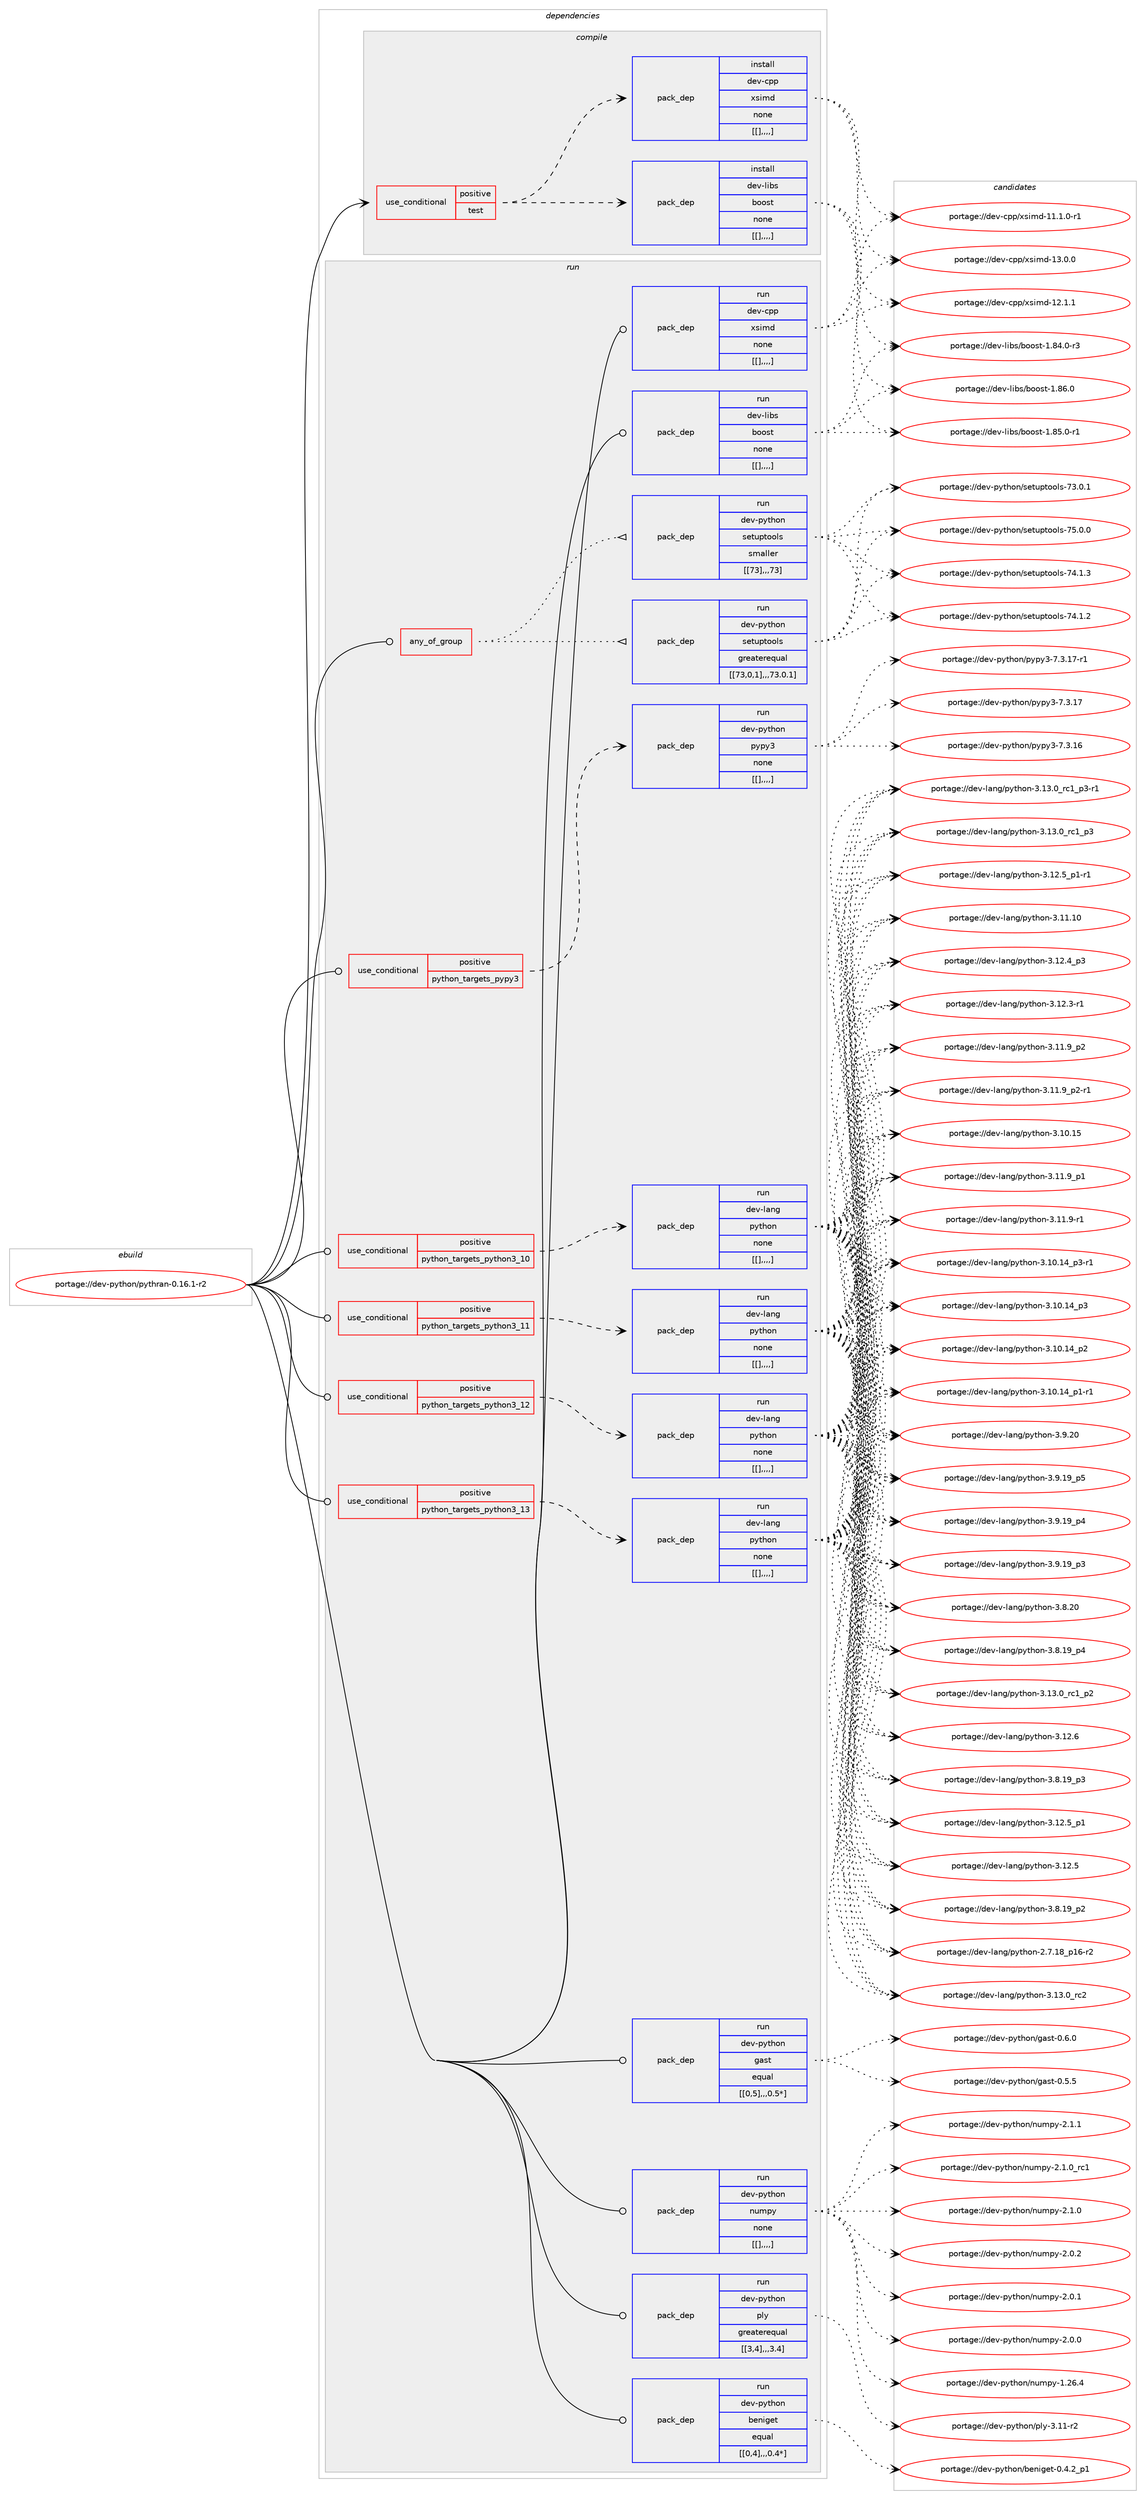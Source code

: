 digraph prolog {

# *************
# Graph options
# *************

newrank=true;
concentrate=true;
compound=true;
graph [rankdir=LR,fontname=Helvetica,fontsize=10,ranksep=1.5];#, ranksep=2.5, nodesep=0.2];
edge  [arrowhead=vee];
node  [fontname=Helvetica,fontsize=10];

# **********
# The ebuild
# **********

subgraph cluster_leftcol {
color=gray;
label=<<i>ebuild</i>>;
id [label="portage://dev-python/pythran-0.16.1-r2", color=red, width=4, href="../dev-python/pythran-0.16.1-r2.svg"];
}

# ****************
# The dependencies
# ****************

subgraph cluster_midcol {
color=gray;
label=<<i>dependencies</i>>;
subgraph cluster_compile {
fillcolor="#eeeeee";
style=filled;
label=<<i>compile</i>>;
subgraph cond39399 {
dependency162452 [label=<<TABLE BORDER="0" CELLBORDER="1" CELLSPACING="0" CELLPADDING="4"><TR><TD ROWSPAN="3" CELLPADDING="10">use_conditional</TD></TR><TR><TD>positive</TD></TR><TR><TD>test</TD></TR></TABLE>>, shape=none, color=red];
subgraph pack121795 {
dependency162453 [label=<<TABLE BORDER="0" CELLBORDER="1" CELLSPACING="0" CELLPADDING="4" WIDTH="220"><TR><TD ROWSPAN="6" CELLPADDING="30">pack_dep</TD></TR><TR><TD WIDTH="110">install</TD></TR><TR><TD>dev-libs</TD></TR><TR><TD>boost</TD></TR><TR><TD>none</TD></TR><TR><TD>[[],,,,]</TD></TR></TABLE>>, shape=none, color=blue];
}
dependency162452:e -> dependency162453:w [weight=20,style="dashed",arrowhead="vee"];
subgraph pack121796 {
dependency162454 [label=<<TABLE BORDER="0" CELLBORDER="1" CELLSPACING="0" CELLPADDING="4" WIDTH="220"><TR><TD ROWSPAN="6" CELLPADDING="30">pack_dep</TD></TR><TR><TD WIDTH="110">install</TD></TR><TR><TD>dev-cpp</TD></TR><TR><TD>xsimd</TD></TR><TR><TD>none</TD></TR><TR><TD>[[],,,,]</TD></TR></TABLE>>, shape=none, color=blue];
}
dependency162452:e -> dependency162454:w [weight=20,style="dashed",arrowhead="vee"];
}
id:e -> dependency162452:w [weight=20,style="solid",arrowhead="vee"];
}
subgraph cluster_compileandrun {
fillcolor="#eeeeee";
style=filled;
label=<<i>compile and run</i>>;
}
subgraph cluster_run {
fillcolor="#eeeeee";
style=filled;
label=<<i>run</i>>;
subgraph any1108 {
dependency162455 [label=<<TABLE BORDER="0" CELLBORDER="1" CELLSPACING="0" CELLPADDING="4"><TR><TD CELLPADDING="10">any_of_group</TD></TR></TABLE>>, shape=none, color=red];subgraph pack121797 {
dependency162456 [label=<<TABLE BORDER="0" CELLBORDER="1" CELLSPACING="0" CELLPADDING="4" WIDTH="220"><TR><TD ROWSPAN="6" CELLPADDING="30">pack_dep</TD></TR><TR><TD WIDTH="110">run</TD></TR><TR><TD>dev-python</TD></TR><TR><TD>setuptools</TD></TR><TR><TD>smaller</TD></TR><TR><TD>[[73],,,73]</TD></TR></TABLE>>, shape=none, color=blue];
}
dependency162455:e -> dependency162456:w [weight=20,style="dotted",arrowhead="oinv"];
subgraph pack121798 {
dependency162457 [label=<<TABLE BORDER="0" CELLBORDER="1" CELLSPACING="0" CELLPADDING="4" WIDTH="220"><TR><TD ROWSPAN="6" CELLPADDING="30">pack_dep</TD></TR><TR><TD WIDTH="110">run</TD></TR><TR><TD>dev-python</TD></TR><TR><TD>setuptools</TD></TR><TR><TD>greaterequal</TD></TR><TR><TD>[[73,0,1],,,73.0.1]</TD></TR></TABLE>>, shape=none, color=blue];
}
dependency162455:e -> dependency162457:w [weight=20,style="dotted",arrowhead="oinv"];
}
id:e -> dependency162455:w [weight=20,style="solid",arrowhead="odot"];
subgraph cond39400 {
dependency162458 [label=<<TABLE BORDER="0" CELLBORDER="1" CELLSPACING="0" CELLPADDING="4"><TR><TD ROWSPAN="3" CELLPADDING="10">use_conditional</TD></TR><TR><TD>positive</TD></TR><TR><TD>python_targets_pypy3</TD></TR></TABLE>>, shape=none, color=red];
subgraph pack121799 {
dependency162459 [label=<<TABLE BORDER="0" CELLBORDER="1" CELLSPACING="0" CELLPADDING="4" WIDTH="220"><TR><TD ROWSPAN="6" CELLPADDING="30">pack_dep</TD></TR><TR><TD WIDTH="110">run</TD></TR><TR><TD>dev-python</TD></TR><TR><TD>pypy3</TD></TR><TR><TD>none</TD></TR><TR><TD>[[],,,,]</TD></TR></TABLE>>, shape=none, color=blue];
}
dependency162458:e -> dependency162459:w [weight=20,style="dashed",arrowhead="vee"];
}
id:e -> dependency162458:w [weight=20,style="solid",arrowhead="odot"];
subgraph cond39401 {
dependency162460 [label=<<TABLE BORDER="0" CELLBORDER="1" CELLSPACING="0" CELLPADDING="4"><TR><TD ROWSPAN="3" CELLPADDING="10">use_conditional</TD></TR><TR><TD>positive</TD></TR><TR><TD>python_targets_python3_10</TD></TR></TABLE>>, shape=none, color=red];
subgraph pack121800 {
dependency162461 [label=<<TABLE BORDER="0" CELLBORDER="1" CELLSPACING="0" CELLPADDING="4" WIDTH="220"><TR><TD ROWSPAN="6" CELLPADDING="30">pack_dep</TD></TR><TR><TD WIDTH="110">run</TD></TR><TR><TD>dev-lang</TD></TR><TR><TD>python</TD></TR><TR><TD>none</TD></TR><TR><TD>[[],,,,]</TD></TR></TABLE>>, shape=none, color=blue];
}
dependency162460:e -> dependency162461:w [weight=20,style="dashed",arrowhead="vee"];
}
id:e -> dependency162460:w [weight=20,style="solid",arrowhead="odot"];
subgraph cond39402 {
dependency162462 [label=<<TABLE BORDER="0" CELLBORDER="1" CELLSPACING="0" CELLPADDING="4"><TR><TD ROWSPAN="3" CELLPADDING="10">use_conditional</TD></TR><TR><TD>positive</TD></TR><TR><TD>python_targets_python3_11</TD></TR></TABLE>>, shape=none, color=red];
subgraph pack121801 {
dependency162463 [label=<<TABLE BORDER="0" CELLBORDER="1" CELLSPACING="0" CELLPADDING="4" WIDTH="220"><TR><TD ROWSPAN="6" CELLPADDING="30">pack_dep</TD></TR><TR><TD WIDTH="110">run</TD></TR><TR><TD>dev-lang</TD></TR><TR><TD>python</TD></TR><TR><TD>none</TD></TR><TR><TD>[[],,,,]</TD></TR></TABLE>>, shape=none, color=blue];
}
dependency162462:e -> dependency162463:w [weight=20,style="dashed",arrowhead="vee"];
}
id:e -> dependency162462:w [weight=20,style="solid",arrowhead="odot"];
subgraph cond39403 {
dependency162464 [label=<<TABLE BORDER="0" CELLBORDER="1" CELLSPACING="0" CELLPADDING="4"><TR><TD ROWSPAN="3" CELLPADDING="10">use_conditional</TD></TR><TR><TD>positive</TD></TR><TR><TD>python_targets_python3_12</TD></TR></TABLE>>, shape=none, color=red];
subgraph pack121802 {
dependency162465 [label=<<TABLE BORDER="0" CELLBORDER="1" CELLSPACING="0" CELLPADDING="4" WIDTH="220"><TR><TD ROWSPAN="6" CELLPADDING="30">pack_dep</TD></TR><TR><TD WIDTH="110">run</TD></TR><TR><TD>dev-lang</TD></TR><TR><TD>python</TD></TR><TR><TD>none</TD></TR><TR><TD>[[],,,,]</TD></TR></TABLE>>, shape=none, color=blue];
}
dependency162464:e -> dependency162465:w [weight=20,style="dashed",arrowhead="vee"];
}
id:e -> dependency162464:w [weight=20,style="solid",arrowhead="odot"];
subgraph cond39404 {
dependency162466 [label=<<TABLE BORDER="0" CELLBORDER="1" CELLSPACING="0" CELLPADDING="4"><TR><TD ROWSPAN="3" CELLPADDING="10">use_conditional</TD></TR><TR><TD>positive</TD></TR><TR><TD>python_targets_python3_13</TD></TR></TABLE>>, shape=none, color=red];
subgraph pack121803 {
dependency162467 [label=<<TABLE BORDER="0" CELLBORDER="1" CELLSPACING="0" CELLPADDING="4" WIDTH="220"><TR><TD ROWSPAN="6" CELLPADDING="30">pack_dep</TD></TR><TR><TD WIDTH="110">run</TD></TR><TR><TD>dev-lang</TD></TR><TR><TD>python</TD></TR><TR><TD>none</TD></TR><TR><TD>[[],,,,]</TD></TR></TABLE>>, shape=none, color=blue];
}
dependency162466:e -> dependency162467:w [weight=20,style="dashed",arrowhead="vee"];
}
id:e -> dependency162466:w [weight=20,style="solid",arrowhead="odot"];
subgraph pack121804 {
dependency162468 [label=<<TABLE BORDER="0" CELLBORDER="1" CELLSPACING="0" CELLPADDING="4" WIDTH="220"><TR><TD ROWSPAN="6" CELLPADDING="30">pack_dep</TD></TR><TR><TD WIDTH="110">run</TD></TR><TR><TD>dev-cpp</TD></TR><TR><TD>xsimd</TD></TR><TR><TD>none</TD></TR><TR><TD>[[],,,,]</TD></TR></TABLE>>, shape=none, color=blue];
}
id:e -> dependency162468:w [weight=20,style="solid",arrowhead="odot"];
subgraph pack121805 {
dependency162469 [label=<<TABLE BORDER="0" CELLBORDER="1" CELLSPACING="0" CELLPADDING="4" WIDTH="220"><TR><TD ROWSPAN="6" CELLPADDING="30">pack_dep</TD></TR><TR><TD WIDTH="110">run</TD></TR><TR><TD>dev-libs</TD></TR><TR><TD>boost</TD></TR><TR><TD>none</TD></TR><TR><TD>[[],,,,]</TD></TR></TABLE>>, shape=none, color=blue];
}
id:e -> dependency162469:w [weight=20,style="solid",arrowhead="odot"];
subgraph pack121806 {
dependency162470 [label=<<TABLE BORDER="0" CELLBORDER="1" CELLSPACING="0" CELLPADDING="4" WIDTH="220"><TR><TD ROWSPAN="6" CELLPADDING="30">pack_dep</TD></TR><TR><TD WIDTH="110">run</TD></TR><TR><TD>dev-python</TD></TR><TR><TD>beniget</TD></TR><TR><TD>equal</TD></TR><TR><TD>[[0,4],,,0.4*]</TD></TR></TABLE>>, shape=none, color=blue];
}
id:e -> dependency162470:w [weight=20,style="solid",arrowhead="odot"];
subgraph pack121807 {
dependency162471 [label=<<TABLE BORDER="0" CELLBORDER="1" CELLSPACING="0" CELLPADDING="4" WIDTH="220"><TR><TD ROWSPAN="6" CELLPADDING="30">pack_dep</TD></TR><TR><TD WIDTH="110">run</TD></TR><TR><TD>dev-python</TD></TR><TR><TD>gast</TD></TR><TR><TD>equal</TD></TR><TR><TD>[[0,5],,,0.5*]</TD></TR></TABLE>>, shape=none, color=blue];
}
id:e -> dependency162471:w [weight=20,style="solid",arrowhead="odot"];
subgraph pack121808 {
dependency162472 [label=<<TABLE BORDER="0" CELLBORDER="1" CELLSPACING="0" CELLPADDING="4" WIDTH="220"><TR><TD ROWSPAN="6" CELLPADDING="30">pack_dep</TD></TR><TR><TD WIDTH="110">run</TD></TR><TR><TD>dev-python</TD></TR><TR><TD>numpy</TD></TR><TR><TD>none</TD></TR><TR><TD>[[],,,,]</TD></TR></TABLE>>, shape=none, color=blue];
}
id:e -> dependency162472:w [weight=20,style="solid",arrowhead="odot"];
subgraph pack121809 {
dependency162473 [label=<<TABLE BORDER="0" CELLBORDER="1" CELLSPACING="0" CELLPADDING="4" WIDTH="220"><TR><TD ROWSPAN="6" CELLPADDING="30">pack_dep</TD></TR><TR><TD WIDTH="110">run</TD></TR><TR><TD>dev-python</TD></TR><TR><TD>ply</TD></TR><TR><TD>greaterequal</TD></TR><TR><TD>[[3,4],,,3.4]</TD></TR></TABLE>>, shape=none, color=blue];
}
id:e -> dependency162473:w [weight=20,style="solid",arrowhead="odot"];
}
}

# **************
# The candidates
# **************

subgraph cluster_choices {
rank=same;
color=gray;
label=<<i>candidates</i>>;

subgraph choice121795 {
color=black;
nodesep=1;
choice1001011184510810598115479811111111511645494656544648 [label="portage://dev-libs/boost-1.86.0", color=red, width=4,href="../dev-libs/boost-1.86.0.svg"];
choice10010111845108105981154798111111115116454946565346484511449 [label="portage://dev-libs/boost-1.85.0-r1", color=red, width=4,href="../dev-libs/boost-1.85.0-r1.svg"];
choice10010111845108105981154798111111115116454946565246484511451 [label="portage://dev-libs/boost-1.84.0-r3", color=red, width=4,href="../dev-libs/boost-1.84.0-r3.svg"];
dependency162453:e -> choice1001011184510810598115479811111111511645494656544648:w [style=dotted,weight="100"];
dependency162453:e -> choice10010111845108105981154798111111115116454946565346484511449:w [style=dotted,weight="100"];
dependency162453:e -> choice10010111845108105981154798111111115116454946565246484511451:w [style=dotted,weight="100"];
}
subgraph choice121796 {
color=black;
nodesep=1;
choice10010111845991121124712011510510910045495146484648 [label="portage://dev-cpp/xsimd-13.0.0", color=red, width=4,href="../dev-cpp/xsimd-13.0.0.svg"];
choice10010111845991121124712011510510910045495046494649 [label="portage://dev-cpp/xsimd-12.1.1", color=red, width=4,href="../dev-cpp/xsimd-12.1.1.svg"];
choice100101118459911211247120115105109100454949464946484511449 [label="portage://dev-cpp/xsimd-11.1.0-r1", color=red, width=4,href="../dev-cpp/xsimd-11.1.0-r1.svg"];
dependency162454:e -> choice10010111845991121124712011510510910045495146484648:w [style=dotted,weight="100"];
dependency162454:e -> choice10010111845991121124712011510510910045495046494649:w [style=dotted,weight="100"];
dependency162454:e -> choice100101118459911211247120115105109100454949464946484511449:w [style=dotted,weight="100"];
}
subgraph choice121797 {
color=black;
nodesep=1;
choice100101118451121211161041111104711510111611711211611111110811545555346484648 [label="portage://dev-python/setuptools-75.0.0", color=red, width=4,href="../dev-python/setuptools-75.0.0.svg"];
choice100101118451121211161041111104711510111611711211611111110811545555246494651 [label="portage://dev-python/setuptools-74.1.3", color=red, width=4,href="../dev-python/setuptools-74.1.3.svg"];
choice100101118451121211161041111104711510111611711211611111110811545555246494650 [label="portage://dev-python/setuptools-74.1.2", color=red, width=4,href="../dev-python/setuptools-74.1.2.svg"];
choice100101118451121211161041111104711510111611711211611111110811545555146484649 [label="portage://dev-python/setuptools-73.0.1", color=red, width=4,href="../dev-python/setuptools-73.0.1.svg"];
dependency162456:e -> choice100101118451121211161041111104711510111611711211611111110811545555346484648:w [style=dotted,weight="100"];
dependency162456:e -> choice100101118451121211161041111104711510111611711211611111110811545555246494651:w [style=dotted,weight="100"];
dependency162456:e -> choice100101118451121211161041111104711510111611711211611111110811545555246494650:w [style=dotted,weight="100"];
dependency162456:e -> choice100101118451121211161041111104711510111611711211611111110811545555146484649:w [style=dotted,weight="100"];
}
subgraph choice121798 {
color=black;
nodesep=1;
choice100101118451121211161041111104711510111611711211611111110811545555346484648 [label="portage://dev-python/setuptools-75.0.0", color=red, width=4,href="../dev-python/setuptools-75.0.0.svg"];
choice100101118451121211161041111104711510111611711211611111110811545555246494651 [label="portage://dev-python/setuptools-74.1.3", color=red, width=4,href="../dev-python/setuptools-74.1.3.svg"];
choice100101118451121211161041111104711510111611711211611111110811545555246494650 [label="portage://dev-python/setuptools-74.1.2", color=red, width=4,href="../dev-python/setuptools-74.1.2.svg"];
choice100101118451121211161041111104711510111611711211611111110811545555146484649 [label="portage://dev-python/setuptools-73.0.1", color=red, width=4,href="../dev-python/setuptools-73.0.1.svg"];
dependency162457:e -> choice100101118451121211161041111104711510111611711211611111110811545555346484648:w [style=dotted,weight="100"];
dependency162457:e -> choice100101118451121211161041111104711510111611711211611111110811545555246494651:w [style=dotted,weight="100"];
dependency162457:e -> choice100101118451121211161041111104711510111611711211611111110811545555246494650:w [style=dotted,weight="100"];
dependency162457:e -> choice100101118451121211161041111104711510111611711211611111110811545555146484649:w [style=dotted,weight="100"];
}
subgraph choice121799 {
color=black;
nodesep=1;
choice100101118451121211161041111104711212111212151455546514649554511449 [label="portage://dev-python/pypy3-7.3.17-r1", color=red, width=4,href="../dev-python/pypy3-7.3.17-r1.svg"];
choice10010111845112121116104111110471121211121215145554651464955 [label="portage://dev-python/pypy3-7.3.17", color=red, width=4,href="../dev-python/pypy3-7.3.17.svg"];
choice10010111845112121116104111110471121211121215145554651464954 [label="portage://dev-python/pypy3-7.3.16", color=red, width=4,href="../dev-python/pypy3-7.3.16.svg"];
dependency162459:e -> choice100101118451121211161041111104711212111212151455546514649554511449:w [style=dotted,weight="100"];
dependency162459:e -> choice10010111845112121116104111110471121211121215145554651464955:w [style=dotted,weight="100"];
dependency162459:e -> choice10010111845112121116104111110471121211121215145554651464954:w [style=dotted,weight="100"];
}
subgraph choice121800 {
color=black;
nodesep=1;
choice10010111845108971101034711212111610411111045514649514648951149950 [label="portage://dev-lang/python-3.13.0_rc2", color=red, width=4,href="../dev-lang/python-3.13.0_rc2.svg"];
choice1001011184510897110103471121211161041111104551464951464895114994995112514511449 [label="portage://dev-lang/python-3.13.0_rc1_p3-r1", color=red, width=4,href="../dev-lang/python-3.13.0_rc1_p3-r1.svg"];
choice100101118451089711010347112121116104111110455146495146489511499499511251 [label="portage://dev-lang/python-3.13.0_rc1_p3", color=red, width=4,href="../dev-lang/python-3.13.0_rc1_p3.svg"];
choice100101118451089711010347112121116104111110455146495146489511499499511250 [label="portage://dev-lang/python-3.13.0_rc1_p2", color=red, width=4,href="../dev-lang/python-3.13.0_rc1_p2.svg"];
choice10010111845108971101034711212111610411111045514649504654 [label="portage://dev-lang/python-3.12.6", color=red, width=4,href="../dev-lang/python-3.12.6.svg"];
choice1001011184510897110103471121211161041111104551464950465395112494511449 [label="portage://dev-lang/python-3.12.5_p1-r1", color=red, width=4,href="../dev-lang/python-3.12.5_p1-r1.svg"];
choice100101118451089711010347112121116104111110455146495046539511249 [label="portage://dev-lang/python-3.12.5_p1", color=red, width=4,href="../dev-lang/python-3.12.5_p1.svg"];
choice10010111845108971101034711212111610411111045514649504653 [label="portage://dev-lang/python-3.12.5", color=red, width=4,href="../dev-lang/python-3.12.5.svg"];
choice100101118451089711010347112121116104111110455146495046529511251 [label="portage://dev-lang/python-3.12.4_p3", color=red, width=4,href="../dev-lang/python-3.12.4_p3.svg"];
choice100101118451089711010347112121116104111110455146495046514511449 [label="portage://dev-lang/python-3.12.3-r1", color=red, width=4,href="../dev-lang/python-3.12.3-r1.svg"];
choice1001011184510897110103471121211161041111104551464949464948 [label="portage://dev-lang/python-3.11.10", color=red, width=4,href="../dev-lang/python-3.11.10.svg"];
choice1001011184510897110103471121211161041111104551464949465795112504511449 [label="portage://dev-lang/python-3.11.9_p2-r1", color=red, width=4,href="../dev-lang/python-3.11.9_p2-r1.svg"];
choice100101118451089711010347112121116104111110455146494946579511250 [label="portage://dev-lang/python-3.11.9_p2", color=red, width=4,href="../dev-lang/python-3.11.9_p2.svg"];
choice100101118451089711010347112121116104111110455146494946579511249 [label="portage://dev-lang/python-3.11.9_p1", color=red, width=4,href="../dev-lang/python-3.11.9_p1.svg"];
choice100101118451089711010347112121116104111110455146494946574511449 [label="portage://dev-lang/python-3.11.9-r1", color=red, width=4,href="../dev-lang/python-3.11.9-r1.svg"];
choice1001011184510897110103471121211161041111104551464948464953 [label="portage://dev-lang/python-3.10.15", color=red, width=4,href="../dev-lang/python-3.10.15.svg"];
choice100101118451089711010347112121116104111110455146494846495295112514511449 [label="portage://dev-lang/python-3.10.14_p3-r1", color=red, width=4,href="../dev-lang/python-3.10.14_p3-r1.svg"];
choice10010111845108971101034711212111610411111045514649484649529511251 [label="portage://dev-lang/python-3.10.14_p3", color=red, width=4,href="../dev-lang/python-3.10.14_p3.svg"];
choice10010111845108971101034711212111610411111045514649484649529511250 [label="portage://dev-lang/python-3.10.14_p2", color=red, width=4,href="../dev-lang/python-3.10.14_p2.svg"];
choice100101118451089711010347112121116104111110455146494846495295112494511449 [label="portage://dev-lang/python-3.10.14_p1-r1", color=red, width=4,href="../dev-lang/python-3.10.14_p1-r1.svg"];
choice10010111845108971101034711212111610411111045514657465048 [label="portage://dev-lang/python-3.9.20", color=red, width=4,href="../dev-lang/python-3.9.20.svg"];
choice100101118451089711010347112121116104111110455146574649579511253 [label="portage://dev-lang/python-3.9.19_p5", color=red, width=4,href="../dev-lang/python-3.9.19_p5.svg"];
choice100101118451089711010347112121116104111110455146574649579511252 [label="portage://dev-lang/python-3.9.19_p4", color=red, width=4,href="../dev-lang/python-3.9.19_p4.svg"];
choice100101118451089711010347112121116104111110455146574649579511251 [label="portage://dev-lang/python-3.9.19_p3", color=red, width=4,href="../dev-lang/python-3.9.19_p3.svg"];
choice10010111845108971101034711212111610411111045514656465048 [label="portage://dev-lang/python-3.8.20", color=red, width=4,href="../dev-lang/python-3.8.20.svg"];
choice100101118451089711010347112121116104111110455146564649579511252 [label="portage://dev-lang/python-3.8.19_p4", color=red, width=4,href="../dev-lang/python-3.8.19_p4.svg"];
choice100101118451089711010347112121116104111110455146564649579511251 [label="portage://dev-lang/python-3.8.19_p3", color=red, width=4,href="../dev-lang/python-3.8.19_p3.svg"];
choice100101118451089711010347112121116104111110455146564649579511250 [label="portage://dev-lang/python-3.8.19_p2", color=red, width=4,href="../dev-lang/python-3.8.19_p2.svg"];
choice100101118451089711010347112121116104111110455046554649569511249544511450 [label="portage://dev-lang/python-2.7.18_p16-r2", color=red, width=4,href="../dev-lang/python-2.7.18_p16-r2.svg"];
dependency162461:e -> choice10010111845108971101034711212111610411111045514649514648951149950:w [style=dotted,weight="100"];
dependency162461:e -> choice1001011184510897110103471121211161041111104551464951464895114994995112514511449:w [style=dotted,weight="100"];
dependency162461:e -> choice100101118451089711010347112121116104111110455146495146489511499499511251:w [style=dotted,weight="100"];
dependency162461:e -> choice100101118451089711010347112121116104111110455146495146489511499499511250:w [style=dotted,weight="100"];
dependency162461:e -> choice10010111845108971101034711212111610411111045514649504654:w [style=dotted,weight="100"];
dependency162461:e -> choice1001011184510897110103471121211161041111104551464950465395112494511449:w [style=dotted,weight="100"];
dependency162461:e -> choice100101118451089711010347112121116104111110455146495046539511249:w [style=dotted,weight="100"];
dependency162461:e -> choice10010111845108971101034711212111610411111045514649504653:w [style=dotted,weight="100"];
dependency162461:e -> choice100101118451089711010347112121116104111110455146495046529511251:w [style=dotted,weight="100"];
dependency162461:e -> choice100101118451089711010347112121116104111110455146495046514511449:w [style=dotted,weight="100"];
dependency162461:e -> choice1001011184510897110103471121211161041111104551464949464948:w [style=dotted,weight="100"];
dependency162461:e -> choice1001011184510897110103471121211161041111104551464949465795112504511449:w [style=dotted,weight="100"];
dependency162461:e -> choice100101118451089711010347112121116104111110455146494946579511250:w [style=dotted,weight="100"];
dependency162461:e -> choice100101118451089711010347112121116104111110455146494946579511249:w [style=dotted,weight="100"];
dependency162461:e -> choice100101118451089711010347112121116104111110455146494946574511449:w [style=dotted,weight="100"];
dependency162461:e -> choice1001011184510897110103471121211161041111104551464948464953:w [style=dotted,weight="100"];
dependency162461:e -> choice100101118451089711010347112121116104111110455146494846495295112514511449:w [style=dotted,weight="100"];
dependency162461:e -> choice10010111845108971101034711212111610411111045514649484649529511251:w [style=dotted,weight="100"];
dependency162461:e -> choice10010111845108971101034711212111610411111045514649484649529511250:w [style=dotted,weight="100"];
dependency162461:e -> choice100101118451089711010347112121116104111110455146494846495295112494511449:w [style=dotted,weight="100"];
dependency162461:e -> choice10010111845108971101034711212111610411111045514657465048:w [style=dotted,weight="100"];
dependency162461:e -> choice100101118451089711010347112121116104111110455146574649579511253:w [style=dotted,weight="100"];
dependency162461:e -> choice100101118451089711010347112121116104111110455146574649579511252:w [style=dotted,weight="100"];
dependency162461:e -> choice100101118451089711010347112121116104111110455146574649579511251:w [style=dotted,weight="100"];
dependency162461:e -> choice10010111845108971101034711212111610411111045514656465048:w [style=dotted,weight="100"];
dependency162461:e -> choice100101118451089711010347112121116104111110455146564649579511252:w [style=dotted,weight="100"];
dependency162461:e -> choice100101118451089711010347112121116104111110455146564649579511251:w [style=dotted,weight="100"];
dependency162461:e -> choice100101118451089711010347112121116104111110455146564649579511250:w [style=dotted,weight="100"];
dependency162461:e -> choice100101118451089711010347112121116104111110455046554649569511249544511450:w [style=dotted,weight="100"];
}
subgraph choice121801 {
color=black;
nodesep=1;
choice10010111845108971101034711212111610411111045514649514648951149950 [label="portage://dev-lang/python-3.13.0_rc2", color=red, width=4,href="../dev-lang/python-3.13.0_rc2.svg"];
choice1001011184510897110103471121211161041111104551464951464895114994995112514511449 [label="portage://dev-lang/python-3.13.0_rc1_p3-r1", color=red, width=4,href="../dev-lang/python-3.13.0_rc1_p3-r1.svg"];
choice100101118451089711010347112121116104111110455146495146489511499499511251 [label="portage://dev-lang/python-3.13.0_rc1_p3", color=red, width=4,href="../dev-lang/python-3.13.0_rc1_p3.svg"];
choice100101118451089711010347112121116104111110455146495146489511499499511250 [label="portage://dev-lang/python-3.13.0_rc1_p2", color=red, width=4,href="../dev-lang/python-3.13.0_rc1_p2.svg"];
choice10010111845108971101034711212111610411111045514649504654 [label="portage://dev-lang/python-3.12.6", color=red, width=4,href="../dev-lang/python-3.12.6.svg"];
choice1001011184510897110103471121211161041111104551464950465395112494511449 [label="portage://dev-lang/python-3.12.5_p1-r1", color=red, width=4,href="../dev-lang/python-3.12.5_p1-r1.svg"];
choice100101118451089711010347112121116104111110455146495046539511249 [label="portage://dev-lang/python-3.12.5_p1", color=red, width=4,href="../dev-lang/python-3.12.5_p1.svg"];
choice10010111845108971101034711212111610411111045514649504653 [label="portage://dev-lang/python-3.12.5", color=red, width=4,href="../dev-lang/python-3.12.5.svg"];
choice100101118451089711010347112121116104111110455146495046529511251 [label="portage://dev-lang/python-3.12.4_p3", color=red, width=4,href="../dev-lang/python-3.12.4_p3.svg"];
choice100101118451089711010347112121116104111110455146495046514511449 [label="portage://dev-lang/python-3.12.3-r1", color=red, width=4,href="../dev-lang/python-3.12.3-r1.svg"];
choice1001011184510897110103471121211161041111104551464949464948 [label="portage://dev-lang/python-3.11.10", color=red, width=4,href="../dev-lang/python-3.11.10.svg"];
choice1001011184510897110103471121211161041111104551464949465795112504511449 [label="portage://dev-lang/python-3.11.9_p2-r1", color=red, width=4,href="../dev-lang/python-3.11.9_p2-r1.svg"];
choice100101118451089711010347112121116104111110455146494946579511250 [label="portage://dev-lang/python-3.11.9_p2", color=red, width=4,href="../dev-lang/python-3.11.9_p2.svg"];
choice100101118451089711010347112121116104111110455146494946579511249 [label="portage://dev-lang/python-3.11.9_p1", color=red, width=4,href="../dev-lang/python-3.11.9_p1.svg"];
choice100101118451089711010347112121116104111110455146494946574511449 [label="portage://dev-lang/python-3.11.9-r1", color=red, width=4,href="../dev-lang/python-3.11.9-r1.svg"];
choice1001011184510897110103471121211161041111104551464948464953 [label="portage://dev-lang/python-3.10.15", color=red, width=4,href="../dev-lang/python-3.10.15.svg"];
choice100101118451089711010347112121116104111110455146494846495295112514511449 [label="portage://dev-lang/python-3.10.14_p3-r1", color=red, width=4,href="../dev-lang/python-3.10.14_p3-r1.svg"];
choice10010111845108971101034711212111610411111045514649484649529511251 [label="portage://dev-lang/python-3.10.14_p3", color=red, width=4,href="../dev-lang/python-3.10.14_p3.svg"];
choice10010111845108971101034711212111610411111045514649484649529511250 [label="portage://dev-lang/python-3.10.14_p2", color=red, width=4,href="../dev-lang/python-3.10.14_p2.svg"];
choice100101118451089711010347112121116104111110455146494846495295112494511449 [label="portage://dev-lang/python-3.10.14_p1-r1", color=red, width=4,href="../dev-lang/python-3.10.14_p1-r1.svg"];
choice10010111845108971101034711212111610411111045514657465048 [label="portage://dev-lang/python-3.9.20", color=red, width=4,href="../dev-lang/python-3.9.20.svg"];
choice100101118451089711010347112121116104111110455146574649579511253 [label="portage://dev-lang/python-3.9.19_p5", color=red, width=4,href="../dev-lang/python-3.9.19_p5.svg"];
choice100101118451089711010347112121116104111110455146574649579511252 [label="portage://dev-lang/python-3.9.19_p4", color=red, width=4,href="../dev-lang/python-3.9.19_p4.svg"];
choice100101118451089711010347112121116104111110455146574649579511251 [label="portage://dev-lang/python-3.9.19_p3", color=red, width=4,href="../dev-lang/python-3.9.19_p3.svg"];
choice10010111845108971101034711212111610411111045514656465048 [label="portage://dev-lang/python-3.8.20", color=red, width=4,href="../dev-lang/python-3.8.20.svg"];
choice100101118451089711010347112121116104111110455146564649579511252 [label="portage://dev-lang/python-3.8.19_p4", color=red, width=4,href="../dev-lang/python-3.8.19_p4.svg"];
choice100101118451089711010347112121116104111110455146564649579511251 [label="portage://dev-lang/python-3.8.19_p3", color=red, width=4,href="../dev-lang/python-3.8.19_p3.svg"];
choice100101118451089711010347112121116104111110455146564649579511250 [label="portage://dev-lang/python-3.8.19_p2", color=red, width=4,href="../dev-lang/python-3.8.19_p2.svg"];
choice100101118451089711010347112121116104111110455046554649569511249544511450 [label="portage://dev-lang/python-2.7.18_p16-r2", color=red, width=4,href="../dev-lang/python-2.7.18_p16-r2.svg"];
dependency162463:e -> choice10010111845108971101034711212111610411111045514649514648951149950:w [style=dotted,weight="100"];
dependency162463:e -> choice1001011184510897110103471121211161041111104551464951464895114994995112514511449:w [style=dotted,weight="100"];
dependency162463:e -> choice100101118451089711010347112121116104111110455146495146489511499499511251:w [style=dotted,weight="100"];
dependency162463:e -> choice100101118451089711010347112121116104111110455146495146489511499499511250:w [style=dotted,weight="100"];
dependency162463:e -> choice10010111845108971101034711212111610411111045514649504654:w [style=dotted,weight="100"];
dependency162463:e -> choice1001011184510897110103471121211161041111104551464950465395112494511449:w [style=dotted,weight="100"];
dependency162463:e -> choice100101118451089711010347112121116104111110455146495046539511249:w [style=dotted,weight="100"];
dependency162463:e -> choice10010111845108971101034711212111610411111045514649504653:w [style=dotted,weight="100"];
dependency162463:e -> choice100101118451089711010347112121116104111110455146495046529511251:w [style=dotted,weight="100"];
dependency162463:e -> choice100101118451089711010347112121116104111110455146495046514511449:w [style=dotted,weight="100"];
dependency162463:e -> choice1001011184510897110103471121211161041111104551464949464948:w [style=dotted,weight="100"];
dependency162463:e -> choice1001011184510897110103471121211161041111104551464949465795112504511449:w [style=dotted,weight="100"];
dependency162463:e -> choice100101118451089711010347112121116104111110455146494946579511250:w [style=dotted,weight="100"];
dependency162463:e -> choice100101118451089711010347112121116104111110455146494946579511249:w [style=dotted,weight="100"];
dependency162463:e -> choice100101118451089711010347112121116104111110455146494946574511449:w [style=dotted,weight="100"];
dependency162463:e -> choice1001011184510897110103471121211161041111104551464948464953:w [style=dotted,weight="100"];
dependency162463:e -> choice100101118451089711010347112121116104111110455146494846495295112514511449:w [style=dotted,weight="100"];
dependency162463:e -> choice10010111845108971101034711212111610411111045514649484649529511251:w [style=dotted,weight="100"];
dependency162463:e -> choice10010111845108971101034711212111610411111045514649484649529511250:w [style=dotted,weight="100"];
dependency162463:e -> choice100101118451089711010347112121116104111110455146494846495295112494511449:w [style=dotted,weight="100"];
dependency162463:e -> choice10010111845108971101034711212111610411111045514657465048:w [style=dotted,weight="100"];
dependency162463:e -> choice100101118451089711010347112121116104111110455146574649579511253:w [style=dotted,weight="100"];
dependency162463:e -> choice100101118451089711010347112121116104111110455146574649579511252:w [style=dotted,weight="100"];
dependency162463:e -> choice100101118451089711010347112121116104111110455146574649579511251:w [style=dotted,weight="100"];
dependency162463:e -> choice10010111845108971101034711212111610411111045514656465048:w [style=dotted,weight="100"];
dependency162463:e -> choice100101118451089711010347112121116104111110455146564649579511252:w [style=dotted,weight="100"];
dependency162463:e -> choice100101118451089711010347112121116104111110455146564649579511251:w [style=dotted,weight="100"];
dependency162463:e -> choice100101118451089711010347112121116104111110455146564649579511250:w [style=dotted,weight="100"];
dependency162463:e -> choice100101118451089711010347112121116104111110455046554649569511249544511450:w [style=dotted,weight="100"];
}
subgraph choice121802 {
color=black;
nodesep=1;
choice10010111845108971101034711212111610411111045514649514648951149950 [label="portage://dev-lang/python-3.13.0_rc2", color=red, width=4,href="../dev-lang/python-3.13.0_rc2.svg"];
choice1001011184510897110103471121211161041111104551464951464895114994995112514511449 [label="portage://dev-lang/python-3.13.0_rc1_p3-r1", color=red, width=4,href="../dev-lang/python-3.13.0_rc1_p3-r1.svg"];
choice100101118451089711010347112121116104111110455146495146489511499499511251 [label="portage://dev-lang/python-3.13.0_rc1_p3", color=red, width=4,href="../dev-lang/python-3.13.0_rc1_p3.svg"];
choice100101118451089711010347112121116104111110455146495146489511499499511250 [label="portage://dev-lang/python-3.13.0_rc1_p2", color=red, width=4,href="../dev-lang/python-3.13.0_rc1_p2.svg"];
choice10010111845108971101034711212111610411111045514649504654 [label="portage://dev-lang/python-3.12.6", color=red, width=4,href="../dev-lang/python-3.12.6.svg"];
choice1001011184510897110103471121211161041111104551464950465395112494511449 [label="portage://dev-lang/python-3.12.5_p1-r1", color=red, width=4,href="../dev-lang/python-3.12.5_p1-r1.svg"];
choice100101118451089711010347112121116104111110455146495046539511249 [label="portage://dev-lang/python-3.12.5_p1", color=red, width=4,href="../dev-lang/python-3.12.5_p1.svg"];
choice10010111845108971101034711212111610411111045514649504653 [label="portage://dev-lang/python-3.12.5", color=red, width=4,href="../dev-lang/python-3.12.5.svg"];
choice100101118451089711010347112121116104111110455146495046529511251 [label="portage://dev-lang/python-3.12.4_p3", color=red, width=4,href="../dev-lang/python-3.12.4_p3.svg"];
choice100101118451089711010347112121116104111110455146495046514511449 [label="portage://dev-lang/python-3.12.3-r1", color=red, width=4,href="../dev-lang/python-3.12.3-r1.svg"];
choice1001011184510897110103471121211161041111104551464949464948 [label="portage://dev-lang/python-3.11.10", color=red, width=4,href="../dev-lang/python-3.11.10.svg"];
choice1001011184510897110103471121211161041111104551464949465795112504511449 [label="portage://dev-lang/python-3.11.9_p2-r1", color=red, width=4,href="../dev-lang/python-3.11.9_p2-r1.svg"];
choice100101118451089711010347112121116104111110455146494946579511250 [label="portage://dev-lang/python-3.11.9_p2", color=red, width=4,href="../dev-lang/python-3.11.9_p2.svg"];
choice100101118451089711010347112121116104111110455146494946579511249 [label="portage://dev-lang/python-3.11.9_p1", color=red, width=4,href="../dev-lang/python-3.11.9_p1.svg"];
choice100101118451089711010347112121116104111110455146494946574511449 [label="portage://dev-lang/python-3.11.9-r1", color=red, width=4,href="../dev-lang/python-3.11.9-r1.svg"];
choice1001011184510897110103471121211161041111104551464948464953 [label="portage://dev-lang/python-3.10.15", color=red, width=4,href="../dev-lang/python-3.10.15.svg"];
choice100101118451089711010347112121116104111110455146494846495295112514511449 [label="portage://dev-lang/python-3.10.14_p3-r1", color=red, width=4,href="../dev-lang/python-3.10.14_p3-r1.svg"];
choice10010111845108971101034711212111610411111045514649484649529511251 [label="portage://dev-lang/python-3.10.14_p3", color=red, width=4,href="../dev-lang/python-3.10.14_p3.svg"];
choice10010111845108971101034711212111610411111045514649484649529511250 [label="portage://dev-lang/python-3.10.14_p2", color=red, width=4,href="../dev-lang/python-3.10.14_p2.svg"];
choice100101118451089711010347112121116104111110455146494846495295112494511449 [label="portage://dev-lang/python-3.10.14_p1-r1", color=red, width=4,href="../dev-lang/python-3.10.14_p1-r1.svg"];
choice10010111845108971101034711212111610411111045514657465048 [label="portage://dev-lang/python-3.9.20", color=red, width=4,href="../dev-lang/python-3.9.20.svg"];
choice100101118451089711010347112121116104111110455146574649579511253 [label="portage://dev-lang/python-3.9.19_p5", color=red, width=4,href="../dev-lang/python-3.9.19_p5.svg"];
choice100101118451089711010347112121116104111110455146574649579511252 [label="portage://dev-lang/python-3.9.19_p4", color=red, width=4,href="../dev-lang/python-3.9.19_p4.svg"];
choice100101118451089711010347112121116104111110455146574649579511251 [label="portage://dev-lang/python-3.9.19_p3", color=red, width=4,href="../dev-lang/python-3.9.19_p3.svg"];
choice10010111845108971101034711212111610411111045514656465048 [label="portage://dev-lang/python-3.8.20", color=red, width=4,href="../dev-lang/python-3.8.20.svg"];
choice100101118451089711010347112121116104111110455146564649579511252 [label="portage://dev-lang/python-3.8.19_p4", color=red, width=4,href="../dev-lang/python-3.8.19_p4.svg"];
choice100101118451089711010347112121116104111110455146564649579511251 [label="portage://dev-lang/python-3.8.19_p3", color=red, width=4,href="../dev-lang/python-3.8.19_p3.svg"];
choice100101118451089711010347112121116104111110455146564649579511250 [label="portage://dev-lang/python-3.8.19_p2", color=red, width=4,href="../dev-lang/python-3.8.19_p2.svg"];
choice100101118451089711010347112121116104111110455046554649569511249544511450 [label="portage://dev-lang/python-2.7.18_p16-r2", color=red, width=4,href="../dev-lang/python-2.7.18_p16-r2.svg"];
dependency162465:e -> choice10010111845108971101034711212111610411111045514649514648951149950:w [style=dotted,weight="100"];
dependency162465:e -> choice1001011184510897110103471121211161041111104551464951464895114994995112514511449:w [style=dotted,weight="100"];
dependency162465:e -> choice100101118451089711010347112121116104111110455146495146489511499499511251:w [style=dotted,weight="100"];
dependency162465:e -> choice100101118451089711010347112121116104111110455146495146489511499499511250:w [style=dotted,weight="100"];
dependency162465:e -> choice10010111845108971101034711212111610411111045514649504654:w [style=dotted,weight="100"];
dependency162465:e -> choice1001011184510897110103471121211161041111104551464950465395112494511449:w [style=dotted,weight="100"];
dependency162465:e -> choice100101118451089711010347112121116104111110455146495046539511249:w [style=dotted,weight="100"];
dependency162465:e -> choice10010111845108971101034711212111610411111045514649504653:w [style=dotted,weight="100"];
dependency162465:e -> choice100101118451089711010347112121116104111110455146495046529511251:w [style=dotted,weight="100"];
dependency162465:e -> choice100101118451089711010347112121116104111110455146495046514511449:w [style=dotted,weight="100"];
dependency162465:e -> choice1001011184510897110103471121211161041111104551464949464948:w [style=dotted,weight="100"];
dependency162465:e -> choice1001011184510897110103471121211161041111104551464949465795112504511449:w [style=dotted,weight="100"];
dependency162465:e -> choice100101118451089711010347112121116104111110455146494946579511250:w [style=dotted,weight="100"];
dependency162465:e -> choice100101118451089711010347112121116104111110455146494946579511249:w [style=dotted,weight="100"];
dependency162465:e -> choice100101118451089711010347112121116104111110455146494946574511449:w [style=dotted,weight="100"];
dependency162465:e -> choice1001011184510897110103471121211161041111104551464948464953:w [style=dotted,weight="100"];
dependency162465:e -> choice100101118451089711010347112121116104111110455146494846495295112514511449:w [style=dotted,weight="100"];
dependency162465:e -> choice10010111845108971101034711212111610411111045514649484649529511251:w [style=dotted,weight="100"];
dependency162465:e -> choice10010111845108971101034711212111610411111045514649484649529511250:w [style=dotted,weight="100"];
dependency162465:e -> choice100101118451089711010347112121116104111110455146494846495295112494511449:w [style=dotted,weight="100"];
dependency162465:e -> choice10010111845108971101034711212111610411111045514657465048:w [style=dotted,weight="100"];
dependency162465:e -> choice100101118451089711010347112121116104111110455146574649579511253:w [style=dotted,weight="100"];
dependency162465:e -> choice100101118451089711010347112121116104111110455146574649579511252:w [style=dotted,weight="100"];
dependency162465:e -> choice100101118451089711010347112121116104111110455146574649579511251:w [style=dotted,weight="100"];
dependency162465:e -> choice10010111845108971101034711212111610411111045514656465048:w [style=dotted,weight="100"];
dependency162465:e -> choice100101118451089711010347112121116104111110455146564649579511252:w [style=dotted,weight="100"];
dependency162465:e -> choice100101118451089711010347112121116104111110455146564649579511251:w [style=dotted,weight="100"];
dependency162465:e -> choice100101118451089711010347112121116104111110455146564649579511250:w [style=dotted,weight="100"];
dependency162465:e -> choice100101118451089711010347112121116104111110455046554649569511249544511450:w [style=dotted,weight="100"];
}
subgraph choice121803 {
color=black;
nodesep=1;
choice10010111845108971101034711212111610411111045514649514648951149950 [label="portage://dev-lang/python-3.13.0_rc2", color=red, width=4,href="../dev-lang/python-3.13.0_rc2.svg"];
choice1001011184510897110103471121211161041111104551464951464895114994995112514511449 [label="portage://dev-lang/python-3.13.0_rc1_p3-r1", color=red, width=4,href="../dev-lang/python-3.13.0_rc1_p3-r1.svg"];
choice100101118451089711010347112121116104111110455146495146489511499499511251 [label="portage://dev-lang/python-3.13.0_rc1_p3", color=red, width=4,href="../dev-lang/python-3.13.0_rc1_p3.svg"];
choice100101118451089711010347112121116104111110455146495146489511499499511250 [label="portage://dev-lang/python-3.13.0_rc1_p2", color=red, width=4,href="../dev-lang/python-3.13.0_rc1_p2.svg"];
choice10010111845108971101034711212111610411111045514649504654 [label="portage://dev-lang/python-3.12.6", color=red, width=4,href="../dev-lang/python-3.12.6.svg"];
choice1001011184510897110103471121211161041111104551464950465395112494511449 [label="portage://dev-lang/python-3.12.5_p1-r1", color=red, width=4,href="../dev-lang/python-3.12.5_p1-r1.svg"];
choice100101118451089711010347112121116104111110455146495046539511249 [label="portage://dev-lang/python-3.12.5_p1", color=red, width=4,href="../dev-lang/python-3.12.5_p1.svg"];
choice10010111845108971101034711212111610411111045514649504653 [label="portage://dev-lang/python-3.12.5", color=red, width=4,href="../dev-lang/python-3.12.5.svg"];
choice100101118451089711010347112121116104111110455146495046529511251 [label="portage://dev-lang/python-3.12.4_p3", color=red, width=4,href="../dev-lang/python-3.12.4_p3.svg"];
choice100101118451089711010347112121116104111110455146495046514511449 [label="portage://dev-lang/python-3.12.3-r1", color=red, width=4,href="../dev-lang/python-3.12.3-r1.svg"];
choice1001011184510897110103471121211161041111104551464949464948 [label="portage://dev-lang/python-3.11.10", color=red, width=4,href="../dev-lang/python-3.11.10.svg"];
choice1001011184510897110103471121211161041111104551464949465795112504511449 [label="portage://dev-lang/python-3.11.9_p2-r1", color=red, width=4,href="../dev-lang/python-3.11.9_p2-r1.svg"];
choice100101118451089711010347112121116104111110455146494946579511250 [label="portage://dev-lang/python-3.11.9_p2", color=red, width=4,href="../dev-lang/python-3.11.9_p2.svg"];
choice100101118451089711010347112121116104111110455146494946579511249 [label="portage://dev-lang/python-3.11.9_p1", color=red, width=4,href="../dev-lang/python-3.11.9_p1.svg"];
choice100101118451089711010347112121116104111110455146494946574511449 [label="portage://dev-lang/python-3.11.9-r1", color=red, width=4,href="../dev-lang/python-3.11.9-r1.svg"];
choice1001011184510897110103471121211161041111104551464948464953 [label="portage://dev-lang/python-3.10.15", color=red, width=4,href="../dev-lang/python-3.10.15.svg"];
choice100101118451089711010347112121116104111110455146494846495295112514511449 [label="portage://dev-lang/python-3.10.14_p3-r1", color=red, width=4,href="../dev-lang/python-3.10.14_p3-r1.svg"];
choice10010111845108971101034711212111610411111045514649484649529511251 [label="portage://dev-lang/python-3.10.14_p3", color=red, width=4,href="../dev-lang/python-3.10.14_p3.svg"];
choice10010111845108971101034711212111610411111045514649484649529511250 [label="portage://dev-lang/python-3.10.14_p2", color=red, width=4,href="../dev-lang/python-3.10.14_p2.svg"];
choice100101118451089711010347112121116104111110455146494846495295112494511449 [label="portage://dev-lang/python-3.10.14_p1-r1", color=red, width=4,href="../dev-lang/python-3.10.14_p1-r1.svg"];
choice10010111845108971101034711212111610411111045514657465048 [label="portage://dev-lang/python-3.9.20", color=red, width=4,href="../dev-lang/python-3.9.20.svg"];
choice100101118451089711010347112121116104111110455146574649579511253 [label="portage://dev-lang/python-3.9.19_p5", color=red, width=4,href="../dev-lang/python-3.9.19_p5.svg"];
choice100101118451089711010347112121116104111110455146574649579511252 [label="portage://dev-lang/python-3.9.19_p4", color=red, width=4,href="../dev-lang/python-3.9.19_p4.svg"];
choice100101118451089711010347112121116104111110455146574649579511251 [label="portage://dev-lang/python-3.9.19_p3", color=red, width=4,href="../dev-lang/python-3.9.19_p3.svg"];
choice10010111845108971101034711212111610411111045514656465048 [label="portage://dev-lang/python-3.8.20", color=red, width=4,href="../dev-lang/python-3.8.20.svg"];
choice100101118451089711010347112121116104111110455146564649579511252 [label="portage://dev-lang/python-3.8.19_p4", color=red, width=4,href="../dev-lang/python-3.8.19_p4.svg"];
choice100101118451089711010347112121116104111110455146564649579511251 [label="portage://dev-lang/python-3.8.19_p3", color=red, width=4,href="../dev-lang/python-3.8.19_p3.svg"];
choice100101118451089711010347112121116104111110455146564649579511250 [label="portage://dev-lang/python-3.8.19_p2", color=red, width=4,href="../dev-lang/python-3.8.19_p2.svg"];
choice100101118451089711010347112121116104111110455046554649569511249544511450 [label="portage://dev-lang/python-2.7.18_p16-r2", color=red, width=4,href="../dev-lang/python-2.7.18_p16-r2.svg"];
dependency162467:e -> choice10010111845108971101034711212111610411111045514649514648951149950:w [style=dotted,weight="100"];
dependency162467:e -> choice1001011184510897110103471121211161041111104551464951464895114994995112514511449:w [style=dotted,weight="100"];
dependency162467:e -> choice100101118451089711010347112121116104111110455146495146489511499499511251:w [style=dotted,weight="100"];
dependency162467:e -> choice100101118451089711010347112121116104111110455146495146489511499499511250:w [style=dotted,weight="100"];
dependency162467:e -> choice10010111845108971101034711212111610411111045514649504654:w [style=dotted,weight="100"];
dependency162467:e -> choice1001011184510897110103471121211161041111104551464950465395112494511449:w [style=dotted,weight="100"];
dependency162467:e -> choice100101118451089711010347112121116104111110455146495046539511249:w [style=dotted,weight="100"];
dependency162467:e -> choice10010111845108971101034711212111610411111045514649504653:w [style=dotted,weight="100"];
dependency162467:e -> choice100101118451089711010347112121116104111110455146495046529511251:w [style=dotted,weight="100"];
dependency162467:e -> choice100101118451089711010347112121116104111110455146495046514511449:w [style=dotted,weight="100"];
dependency162467:e -> choice1001011184510897110103471121211161041111104551464949464948:w [style=dotted,weight="100"];
dependency162467:e -> choice1001011184510897110103471121211161041111104551464949465795112504511449:w [style=dotted,weight="100"];
dependency162467:e -> choice100101118451089711010347112121116104111110455146494946579511250:w [style=dotted,weight="100"];
dependency162467:e -> choice100101118451089711010347112121116104111110455146494946579511249:w [style=dotted,weight="100"];
dependency162467:e -> choice100101118451089711010347112121116104111110455146494946574511449:w [style=dotted,weight="100"];
dependency162467:e -> choice1001011184510897110103471121211161041111104551464948464953:w [style=dotted,weight="100"];
dependency162467:e -> choice100101118451089711010347112121116104111110455146494846495295112514511449:w [style=dotted,weight="100"];
dependency162467:e -> choice10010111845108971101034711212111610411111045514649484649529511251:w [style=dotted,weight="100"];
dependency162467:e -> choice10010111845108971101034711212111610411111045514649484649529511250:w [style=dotted,weight="100"];
dependency162467:e -> choice100101118451089711010347112121116104111110455146494846495295112494511449:w [style=dotted,weight="100"];
dependency162467:e -> choice10010111845108971101034711212111610411111045514657465048:w [style=dotted,weight="100"];
dependency162467:e -> choice100101118451089711010347112121116104111110455146574649579511253:w [style=dotted,weight="100"];
dependency162467:e -> choice100101118451089711010347112121116104111110455146574649579511252:w [style=dotted,weight="100"];
dependency162467:e -> choice100101118451089711010347112121116104111110455146574649579511251:w [style=dotted,weight="100"];
dependency162467:e -> choice10010111845108971101034711212111610411111045514656465048:w [style=dotted,weight="100"];
dependency162467:e -> choice100101118451089711010347112121116104111110455146564649579511252:w [style=dotted,weight="100"];
dependency162467:e -> choice100101118451089711010347112121116104111110455146564649579511251:w [style=dotted,weight="100"];
dependency162467:e -> choice100101118451089711010347112121116104111110455146564649579511250:w [style=dotted,weight="100"];
dependency162467:e -> choice100101118451089711010347112121116104111110455046554649569511249544511450:w [style=dotted,weight="100"];
}
subgraph choice121804 {
color=black;
nodesep=1;
choice10010111845991121124712011510510910045495146484648 [label="portage://dev-cpp/xsimd-13.0.0", color=red, width=4,href="../dev-cpp/xsimd-13.0.0.svg"];
choice10010111845991121124712011510510910045495046494649 [label="portage://dev-cpp/xsimd-12.1.1", color=red, width=4,href="../dev-cpp/xsimd-12.1.1.svg"];
choice100101118459911211247120115105109100454949464946484511449 [label="portage://dev-cpp/xsimd-11.1.0-r1", color=red, width=4,href="../dev-cpp/xsimd-11.1.0-r1.svg"];
dependency162468:e -> choice10010111845991121124712011510510910045495146484648:w [style=dotted,weight="100"];
dependency162468:e -> choice10010111845991121124712011510510910045495046494649:w [style=dotted,weight="100"];
dependency162468:e -> choice100101118459911211247120115105109100454949464946484511449:w [style=dotted,weight="100"];
}
subgraph choice121805 {
color=black;
nodesep=1;
choice1001011184510810598115479811111111511645494656544648 [label="portage://dev-libs/boost-1.86.0", color=red, width=4,href="../dev-libs/boost-1.86.0.svg"];
choice10010111845108105981154798111111115116454946565346484511449 [label="portage://dev-libs/boost-1.85.0-r1", color=red, width=4,href="../dev-libs/boost-1.85.0-r1.svg"];
choice10010111845108105981154798111111115116454946565246484511451 [label="portage://dev-libs/boost-1.84.0-r3", color=red, width=4,href="../dev-libs/boost-1.84.0-r3.svg"];
dependency162469:e -> choice1001011184510810598115479811111111511645494656544648:w [style=dotted,weight="100"];
dependency162469:e -> choice10010111845108105981154798111111115116454946565346484511449:w [style=dotted,weight="100"];
dependency162469:e -> choice10010111845108105981154798111111115116454946565246484511451:w [style=dotted,weight="100"];
}
subgraph choice121806 {
color=black;
nodesep=1;
choice1001011184511212111610411111047981011101051031011164548465246509511249 [label="portage://dev-python/beniget-0.4.2_p1", color=red, width=4,href="../dev-python/beniget-0.4.2_p1.svg"];
dependency162470:e -> choice1001011184511212111610411111047981011101051031011164548465246509511249:w [style=dotted,weight="100"];
}
subgraph choice121807 {
color=black;
nodesep=1;
choice100101118451121211161041111104710397115116454846544648 [label="portage://dev-python/gast-0.6.0", color=red, width=4,href="../dev-python/gast-0.6.0.svg"];
choice100101118451121211161041111104710397115116454846534653 [label="portage://dev-python/gast-0.5.5", color=red, width=4,href="../dev-python/gast-0.5.5.svg"];
dependency162471:e -> choice100101118451121211161041111104710397115116454846544648:w [style=dotted,weight="100"];
dependency162471:e -> choice100101118451121211161041111104710397115116454846534653:w [style=dotted,weight="100"];
}
subgraph choice121808 {
color=black;
nodesep=1;
choice1001011184511212111610411111047110117109112121455046494649 [label="portage://dev-python/numpy-2.1.1", color=red, width=4,href="../dev-python/numpy-2.1.1.svg"];
choice1001011184511212111610411111047110117109112121455046494648951149949 [label="portage://dev-python/numpy-2.1.0_rc1", color=red, width=4,href="../dev-python/numpy-2.1.0_rc1.svg"];
choice1001011184511212111610411111047110117109112121455046494648 [label="portage://dev-python/numpy-2.1.0", color=red, width=4,href="../dev-python/numpy-2.1.0.svg"];
choice1001011184511212111610411111047110117109112121455046484650 [label="portage://dev-python/numpy-2.0.2", color=red, width=4,href="../dev-python/numpy-2.0.2.svg"];
choice1001011184511212111610411111047110117109112121455046484649 [label="portage://dev-python/numpy-2.0.1", color=red, width=4,href="../dev-python/numpy-2.0.1.svg"];
choice1001011184511212111610411111047110117109112121455046484648 [label="portage://dev-python/numpy-2.0.0", color=red, width=4,href="../dev-python/numpy-2.0.0.svg"];
choice100101118451121211161041111104711011710911212145494650544652 [label="portage://dev-python/numpy-1.26.4", color=red, width=4,href="../dev-python/numpy-1.26.4.svg"];
dependency162472:e -> choice1001011184511212111610411111047110117109112121455046494649:w [style=dotted,weight="100"];
dependency162472:e -> choice1001011184511212111610411111047110117109112121455046494648951149949:w [style=dotted,weight="100"];
dependency162472:e -> choice1001011184511212111610411111047110117109112121455046494648:w [style=dotted,weight="100"];
dependency162472:e -> choice1001011184511212111610411111047110117109112121455046484650:w [style=dotted,weight="100"];
dependency162472:e -> choice1001011184511212111610411111047110117109112121455046484649:w [style=dotted,weight="100"];
dependency162472:e -> choice1001011184511212111610411111047110117109112121455046484648:w [style=dotted,weight="100"];
dependency162472:e -> choice100101118451121211161041111104711011710911212145494650544652:w [style=dotted,weight="100"];
}
subgraph choice121809 {
color=black;
nodesep=1;
choice100101118451121211161041111104711210812145514649494511450 [label="portage://dev-python/ply-3.11-r2", color=red, width=4,href="../dev-python/ply-3.11-r2.svg"];
dependency162473:e -> choice100101118451121211161041111104711210812145514649494511450:w [style=dotted,weight="100"];
}
}

}
